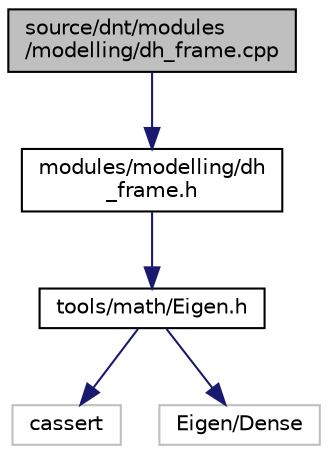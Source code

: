 digraph "source/dnt/modules/modelling/dh_frame.cpp"
{
  edge [fontname="Helvetica",fontsize="10",labelfontname="Helvetica",labelfontsize="10"];
  node [fontname="Helvetica",fontsize="10",shape=record];
  Node0 [label="source/dnt/modules\l/modelling/dh_frame.cpp",height=0.2,width=0.4,color="black", fillcolor="grey75", style="filled", fontcolor="black"];
  Node0 -> Node1 [color="midnightblue",fontsize="10",style="solid",fontname="Helvetica"];
  Node1 [label="modules/modelling/dh\l_frame.h",height=0.2,width=0.4,color="black", fillcolor="white", style="filled",URL="$dh__frame_8h.html"];
  Node1 -> Node2 [color="midnightblue",fontsize="10",style="solid",fontname="Helvetica"];
  Node2 [label="tools/math/Eigen.h",height=0.2,width=0.4,color="black", fillcolor="white", style="filled",URL="$math_2Eigen_8h.html"];
  Node2 -> Node3 [color="midnightblue",fontsize="10",style="solid",fontname="Helvetica"];
  Node3 [label="cassert",height=0.2,width=0.4,color="grey75", fillcolor="white", style="filled"];
  Node2 -> Node4 [color="midnightblue",fontsize="10",style="solid",fontname="Helvetica"];
  Node4 [label="Eigen/Dense",height=0.2,width=0.4,color="grey75", fillcolor="white", style="filled"];
}
